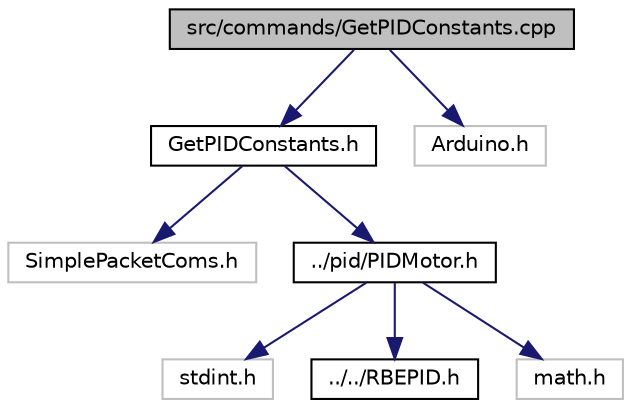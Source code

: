 digraph "src/commands/GetPIDConstants.cpp"
{
  edge [fontname="Helvetica",fontsize="10",labelfontname="Helvetica",labelfontsize="10"];
  node [fontname="Helvetica",fontsize="10",shape=record];
  Node0 [label="src/commands/GetPIDConstants.cpp",height=0.2,width=0.4,color="black", fillcolor="grey75", style="filled", fontcolor="black"];
  Node0 -> Node1 [color="midnightblue",fontsize="10",style="solid",fontname="Helvetica"];
  Node1 [label="GetPIDConstants.h",height=0.2,width=0.4,color="black", fillcolor="white", style="filled",URL="$GetPIDConstants_8h.html"];
  Node1 -> Node2 [color="midnightblue",fontsize="10",style="solid",fontname="Helvetica"];
  Node2 [label="SimplePacketComs.h",height=0.2,width=0.4,color="grey75", fillcolor="white", style="filled"];
  Node1 -> Node3 [color="midnightblue",fontsize="10",style="solid",fontname="Helvetica"];
  Node3 [label="../pid/PIDMotor.h",height=0.2,width=0.4,color="black", fillcolor="white", style="filled",URL="$PIDMotor_8h.html"];
  Node3 -> Node4 [color="midnightblue",fontsize="10",style="solid",fontname="Helvetica"];
  Node4 [label="stdint.h",height=0.2,width=0.4,color="grey75", fillcolor="white", style="filled"];
  Node3 -> Node5 [color="midnightblue",fontsize="10",style="solid",fontname="Helvetica"];
  Node5 [label="../../RBEPID.h",height=0.2,width=0.4,color="black", fillcolor="white", style="filled",URL="$RBEPID_8h.html"];
  Node3 -> Node6 [color="midnightblue",fontsize="10",style="solid",fontname="Helvetica"];
  Node6 [label="math.h",height=0.2,width=0.4,color="grey75", fillcolor="white", style="filled"];
  Node0 -> Node7 [color="midnightblue",fontsize="10",style="solid",fontname="Helvetica"];
  Node7 [label="Arduino.h",height=0.2,width=0.4,color="grey75", fillcolor="white", style="filled"];
}
